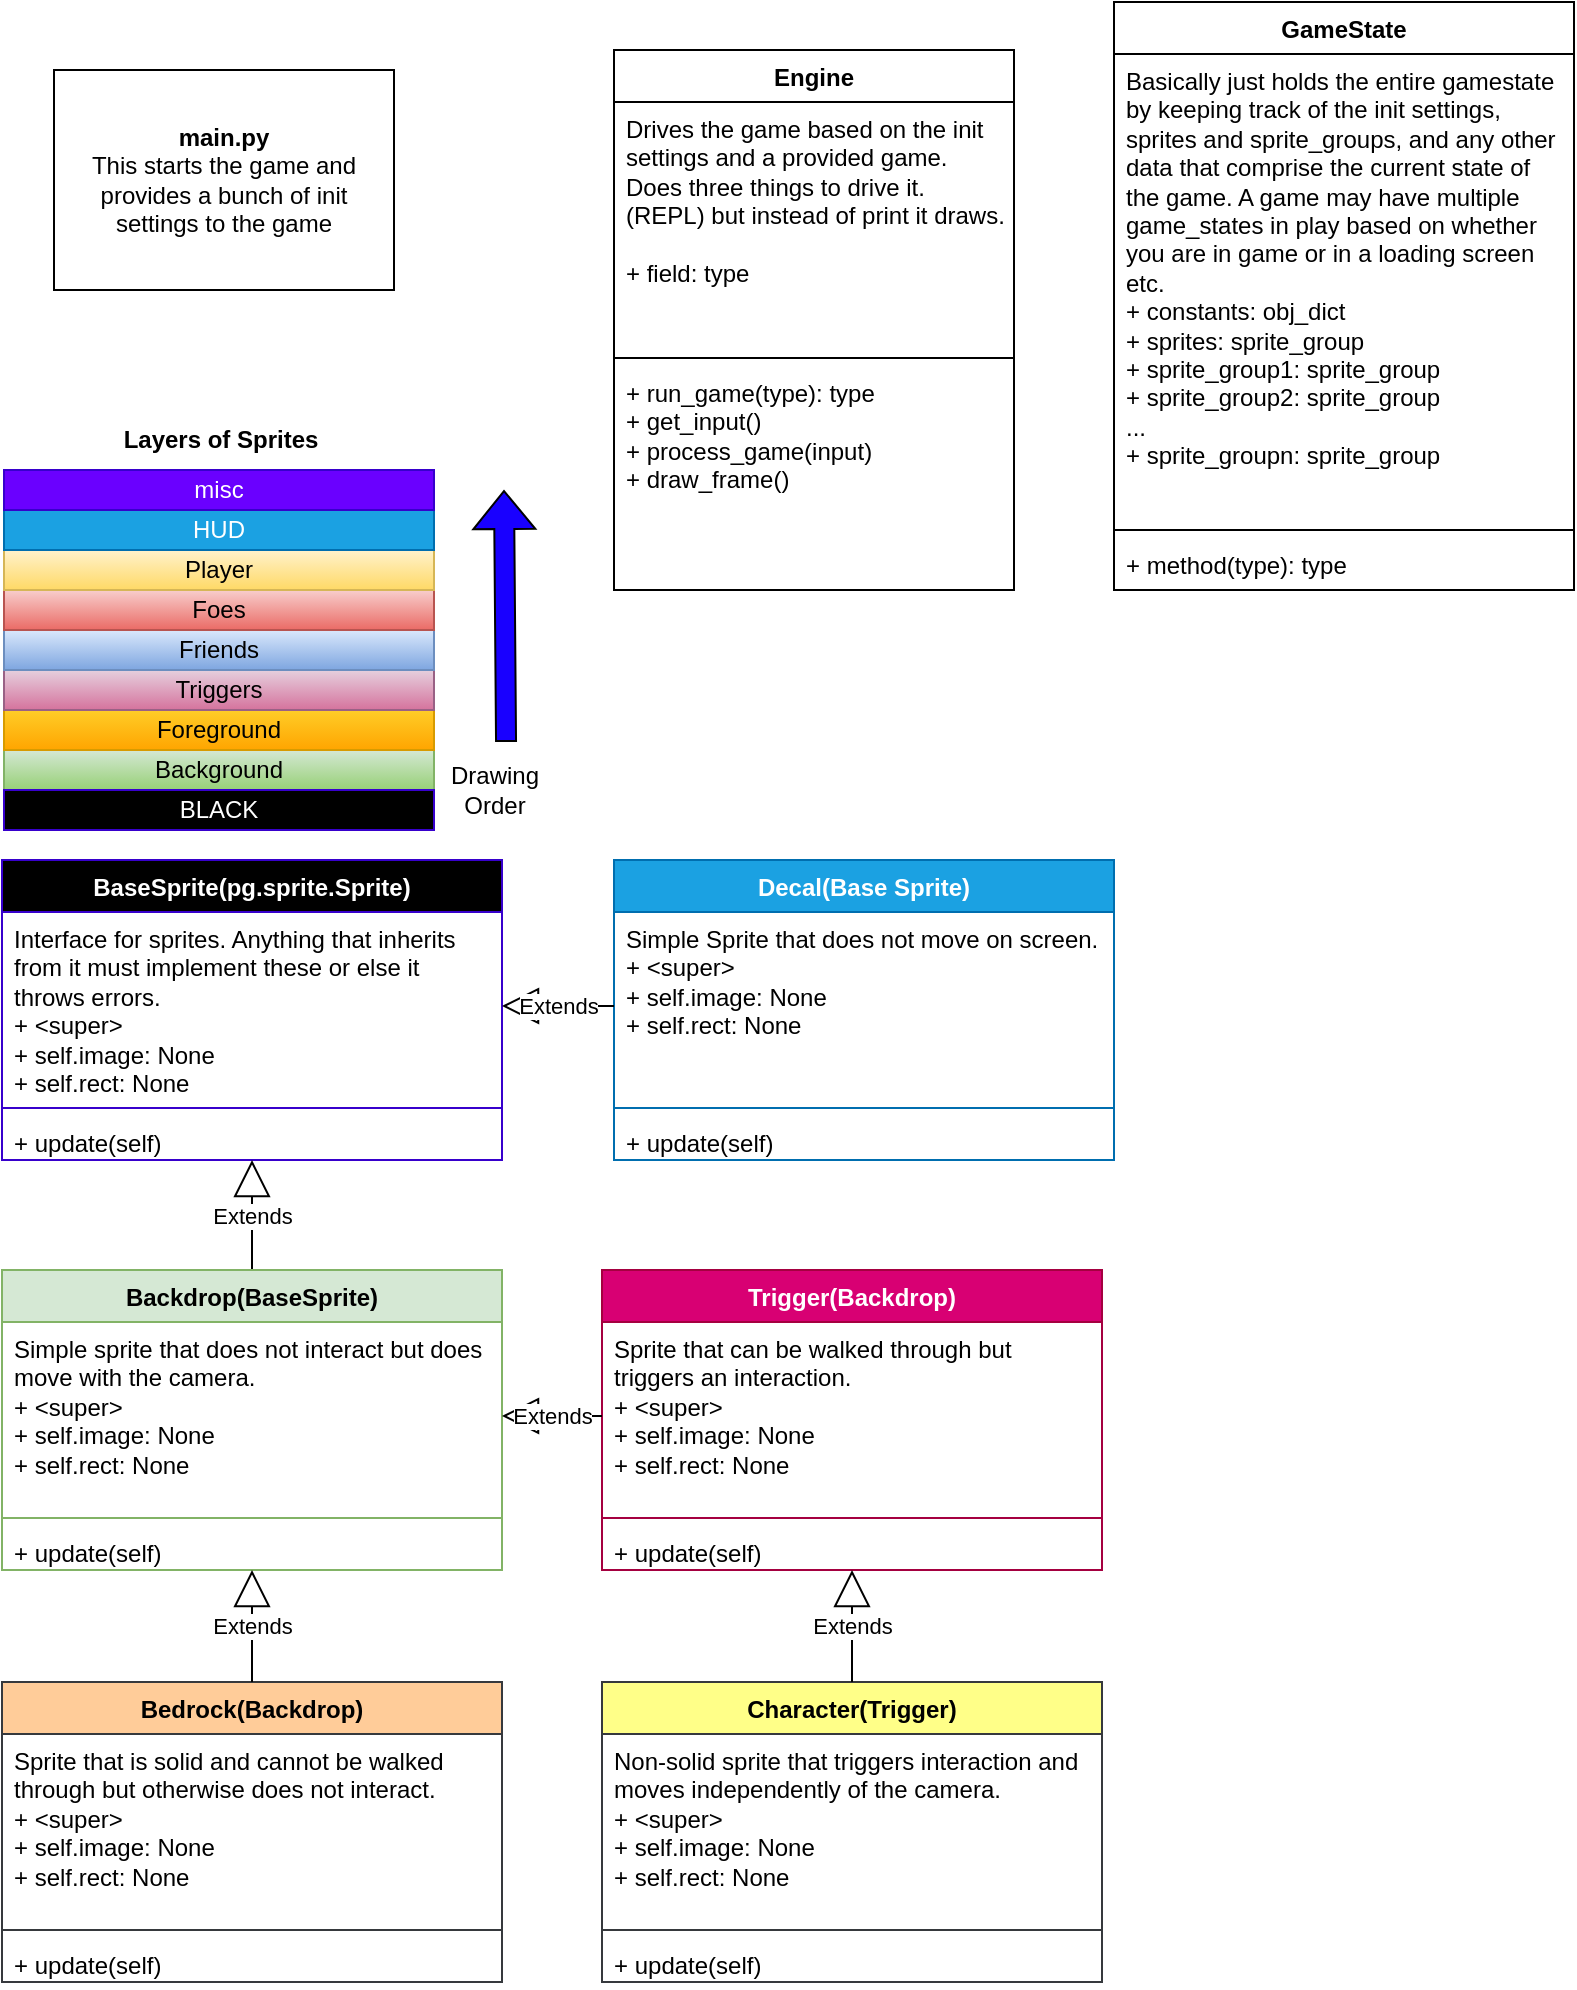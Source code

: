 <mxfile version="22.0.3" type="device">
  <diagram id="nt2FqM-ZqH1bGFiQBt51" name="Page-1">
    <mxGraphModel dx="1434" dy="844" grid="1" gridSize="10" guides="1" tooltips="1" connect="1" arrows="1" fold="1" page="1" pageScale="1" pageWidth="850" pageHeight="1100" math="0" shadow="0">
      <root>
        <mxCell id="0" />
        <mxCell id="1" parent="0" />
        <mxCell id="0t4l3zZa5UsUITrTezZo-1" value="&lt;b&gt;main.py&lt;/b&gt;&lt;br&gt;This starts the game and provides a bunch of init settings to the game" style="html=1;whiteSpace=wrap;" parent="1" vertex="1">
          <mxGeometry x="50" y="60" width="170" height="110" as="geometry" />
        </mxCell>
        <mxCell id="0t4l3zZa5UsUITrTezZo-2" value="GameState" style="swimlane;fontStyle=1;align=center;verticalAlign=top;childLayout=stackLayout;horizontal=1;startSize=26;horizontalStack=0;resizeParent=1;resizeParentMax=0;resizeLast=0;collapsible=1;marginBottom=0;whiteSpace=wrap;html=1;" parent="1" vertex="1">
          <mxGeometry x="580" y="26" width="230" height="294" as="geometry">
            <mxRectangle x="210" y="280" width="100" height="30" as="alternateBounds" />
          </mxGeometry>
        </mxCell>
        <mxCell id="0t4l3zZa5UsUITrTezZo-3" value="Basically just holds the entire gamestate by keeping track of the init settings, sprites and sprite_groups, and any other data that comprise the current state of the game. A game may have multiple game_states in play based on whether you are in game or in a loading screen etc.&lt;br&gt;+ constants: obj_dict&lt;br&gt;+ sprites: sprite_group&lt;br&gt;+ sprite_group1: sprite_group&lt;br&gt;+ sprite_group2: sprite_group&lt;br&gt;...&lt;br&gt;+ sprite_groupn: sprite_group" style="text;strokeColor=none;fillColor=none;align=left;verticalAlign=top;spacingLeft=4;spacingRight=4;overflow=hidden;rotatable=0;points=[[0,0.5],[1,0.5]];portConstraint=eastwest;whiteSpace=wrap;html=1;" parent="0t4l3zZa5UsUITrTezZo-2" vertex="1">
          <mxGeometry y="26" width="230" height="234" as="geometry" />
        </mxCell>
        <mxCell id="0t4l3zZa5UsUITrTezZo-4" value="" style="line;strokeWidth=1;fillColor=none;align=left;verticalAlign=middle;spacingTop=-1;spacingLeft=3;spacingRight=3;rotatable=0;labelPosition=right;points=[];portConstraint=eastwest;strokeColor=inherit;" parent="0t4l3zZa5UsUITrTezZo-2" vertex="1">
          <mxGeometry y="260" width="230" height="8" as="geometry" />
        </mxCell>
        <mxCell id="0t4l3zZa5UsUITrTezZo-5" value="+ method(type): type" style="text;strokeColor=none;fillColor=none;align=left;verticalAlign=top;spacingLeft=4;spacingRight=4;overflow=hidden;rotatable=0;points=[[0,0.5],[1,0.5]];portConstraint=eastwest;whiteSpace=wrap;html=1;" parent="0t4l3zZa5UsUITrTezZo-2" vertex="1">
          <mxGeometry y="268" width="230" height="26" as="geometry" />
        </mxCell>
        <mxCell id="0t4l3zZa5UsUITrTezZo-6" value="Engine" style="swimlane;fontStyle=1;align=center;verticalAlign=top;childLayout=stackLayout;horizontal=1;startSize=26;horizontalStack=0;resizeParent=1;resizeParentMax=0;resizeLast=0;collapsible=1;marginBottom=0;whiteSpace=wrap;html=1;" parent="1" vertex="1">
          <mxGeometry x="330" y="50" width="200" height="270" as="geometry" />
        </mxCell>
        <mxCell id="0t4l3zZa5UsUITrTezZo-7" value="Drives the game based on the init settings and a provided game.&lt;br&gt;Does three things to drive it. (REPL) but instead of print it draws.&lt;br&gt;&lt;br&gt;+ field: type" style="text;strokeColor=none;fillColor=none;align=left;verticalAlign=top;spacingLeft=4;spacingRight=4;overflow=hidden;rotatable=0;points=[[0,0.5],[1,0.5]];portConstraint=eastwest;whiteSpace=wrap;html=1;" parent="0t4l3zZa5UsUITrTezZo-6" vertex="1">
          <mxGeometry y="26" width="200" height="124" as="geometry" />
        </mxCell>
        <mxCell id="0t4l3zZa5UsUITrTezZo-8" value="" style="line;strokeWidth=1;fillColor=none;align=left;verticalAlign=middle;spacingTop=-1;spacingLeft=3;spacingRight=3;rotatable=0;labelPosition=right;points=[];portConstraint=eastwest;strokeColor=inherit;" parent="0t4l3zZa5UsUITrTezZo-6" vertex="1">
          <mxGeometry y="150" width="200" height="8" as="geometry" />
        </mxCell>
        <mxCell id="0t4l3zZa5UsUITrTezZo-9" value="+ run_game(type): type&lt;br&gt;+ get_input()&lt;br&gt;+ process_game(input)&lt;br&gt;+ draw_frame()" style="text;strokeColor=none;fillColor=none;align=left;verticalAlign=top;spacingLeft=4;spacingRight=4;overflow=hidden;rotatable=0;points=[[0,0.5],[1,0.5]];portConstraint=eastwest;whiteSpace=wrap;html=1;" parent="0t4l3zZa5UsUITrTezZo-6" vertex="1">
          <mxGeometry y="158" width="200" height="112" as="geometry" />
        </mxCell>
        <mxCell id="2zE0VPBgmBpupBeoWlO_-5" value="BaseSprite(pg.sprite.Sprite)" style="swimlane;fontStyle=1;align=center;verticalAlign=top;childLayout=stackLayout;horizontal=1;startSize=26;horizontalStack=0;resizeParent=1;resizeParentMax=0;resizeLast=0;collapsible=1;marginBottom=0;whiteSpace=wrap;html=1;fillColor=#000000;fontColor=#ffffff;strokeColor=#3700CC;" vertex="1" parent="1">
          <mxGeometry x="24" y="455" width="250" height="150" as="geometry">
            <mxRectangle x="24" y="455" width="200" height="30" as="alternateBounds" />
          </mxGeometry>
        </mxCell>
        <mxCell id="2zE0VPBgmBpupBeoWlO_-6" value="Interface for sprites. Anything that inherits from it must implement these or else it throws errors.&lt;br&gt;+ &amp;lt;super&amp;gt;&lt;br&gt;+ self.image: None&lt;br&gt;+ self.rect: None" style="text;strokeColor=none;fillColor=none;align=left;verticalAlign=top;spacingLeft=4;spacingRight=4;overflow=hidden;rotatable=0;points=[[0,0.5],[1,0.5]];portConstraint=eastwest;whiteSpace=wrap;html=1;" vertex="1" parent="2zE0VPBgmBpupBeoWlO_-5">
          <mxGeometry y="26" width="250" height="94" as="geometry" />
        </mxCell>
        <mxCell id="2zE0VPBgmBpupBeoWlO_-7" value="" style="line;strokeWidth=1;fillColor=none;align=left;verticalAlign=middle;spacingTop=-1;spacingLeft=3;spacingRight=3;rotatable=0;labelPosition=right;points=[];portConstraint=eastwest;strokeColor=inherit;" vertex="1" parent="2zE0VPBgmBpupBeoWlO_-5">
          <mxGeometry y="120" width="250" height="8" as="geometry" />
        </mxCell>
        <mxCell id="2zE0VPBgmBpupBeoWlO_-8" value="+ update(self)" style="text;strokeColor=none;fillColor=none;align=left;verticalAlign=top;spacingLeft=4;spacingRight=4;overflow=hidden;rotatable=0;points=[[0,0.5],[1,0.5]];portConstraint=eastwest;whiteSpace=wrap;html=1;" vertex="1" parent="2zE0VPBgmBpupBeoWlO_-5">
          <mxGeometry y="128" width="250" height="22" as="geometry" />
        </mxCell>
        <mxCell id="2zE0VPBgmBpupBeoWlO_-10" value="Background" style="html=1;whiteSpace=wrap;fillColor=#d5e8d4;gradientColor=#97d077;strokeColor=#82b366;" vertex="1" parent="1">
          <mxGeometry x="25" y="400" width="215" height="20" as="geometry" />
        </mxCell>
        <mxCell id="2zE0VPBgmBpupBeoWlO_-11" value="Layers of Sprites" style="text;html=1;align=center;verticalAlign=middle;resizable=0;points=[];autosize=1;strokeColor=none;fillColor=none;fontStyle=1" vertex="1" parent="1">
          <mxGeometry x="72.5" y="230" width="120" height="30" as="geometry" />
        </mxCell>
        <mxCell id="2zE0VPBgmBpupBeoWlO_-12" value="BLACK" style="html=1;whiteSpace=wrap;fillColor=#000000;strokeColor=#3700CC;fontColor=#ffffff;" vertex="1" parent="1">
          <mxGeometry x="25" y="420" width="215" height="20" as="geometry" />
        </mxCell>
        <mxCell id="2zE0VPBgmBpupBeoWlO_-13" value="Foreground" style="html=1;whiteSpace=wrap;fillColor=#ffcd28;gradientColor=#ffa500;strokeColor=#d79b00;" vertex="1" parent="1">
          <mxGeometry x="25" y="380" width="215" height="20" as="geometry" />
        </mxCell>
        <mxCell id="2zE0VPBgmBpupBeoWlO_-16" value="Triggers" style="html=1;whiteSpace=wrap;fillColor=#e6d0de;gradientColor=#d5739d;strokeColor=#996185;" vertex="1" parent="1">
          <mxGeometry x="25" y="360" width="215" height="20" as="geometry" />
        </mxCell>
        <mxCell id="2zE0VPBgmBpupBeoWlO_-17" value="Friends" style="html=1;whiteSpace=wrap;fillColor=#dae8fc;gradientColor=#7ea6e0;strokeColor=#6c8ebf;" vertex="1" parent="1">
          <mxGeometry x="25" y="340" width="215" height="20" as="geometry" />
        </mxCell>
        <mxCell id="2zE0VPBgmBpupBeoWlO_-18" value="Foes" style="html=1;whiteSpace=wrap;fillColor=#f8cecc;gradientColor=#ea6b66;strokeColor=#b85450;" vertex="1" parent="1">
          <mxGeometry x="25" y="320" width="215" height="20" as="geometry" />
        </mxCell>
        <mxCell id="2zE0VPBgmBpupBeoWlO_-19" value="Player" style="html=1;whiteSpace=wrap;fillColor=#fff2cc;gradientColor=#ffd966;strokeColor=#d6b656;" vertex="1" parent="1">
          <mxGeometry x="25" y="300" width="215" height="20" as="geometry" />
        </mxCell>
        <mxCell id="2zE0VPBgmBpupBeoWlO_-20" value="HUD" style="html=1;whiteSpace=wrap;fillColor=#1ba1e2;strokeColor=#006EAF;fontColor=#ffffff;" vertex="1" parent="1">
          <mxGeometry x="25" y="280" width="215" height="20" as="geometry" />
        </mxCell>
        <mxCell id="2zE0VPBgmBpupBeoWlO_-21" value="misc" style="html=1;whiteSpace=wrap;fillColor=#6a00ff;strokeColor=#3700CC;fontColor=#ffffff;" vertex="1" parent="1">
          <mxGeometry x="25" y="260" width="215" height="20" as="geometry" />
        </mxCell>
        <mxCell id="2zE0VPBgmBpupBeoWlO_-22" value="" style="shape=flexArrow;endArrow=classic;html=1;rounded=0;fillColor=#1900FF;exitX=0.586;exitY=-0.1;exitDx=0;exitDy=0;exitPerimeter=0;" edge="1" parent="1" source="2zE0VPBgmBpupBeoWlO_-23">
          <mxGeometry width="50" height="50" relative="1" as="geometry">
            <mxPoint x="270" y="400" as="sourcePoint" />
            <mxPoint x="275" y="270" as="targetPoint" />
          </mxGeometry>
        </mxCell>
        <mxCell id="2zE0VPBgmBpupBeoWlO_-23" value="Drawing&lt;br&gt;Order" style="text;html=1;align=center;verticalAlign=middle;resizable=0;points=[];autosize=1;strokeColor=none;fillColor=none;" vertex="1" parent="1">
          <mxGeometry x="235" y="400" width="70" height="40" as="geometry" />
        </mxCell>
        <mxCell id="2zE0VPBgmBpupBeoWlO_-25" value="Extends" style="endArrow=block;endSize=16;endFill=0;html=1;rounded=0;exitX=0.5;exitY=0;exitDx=0;exitDy=0;entryX=0.5;entryY=1;entryDx=0;entryDy=0;" edge="1" parent="1" source="2zE0VPBgmBpupBeoWlO_-38" target="2zE0VPBgmBpupBeoWlO_-5">
          <mxGeometry width="160" relative="1" as="geometry">
            <mxPoint x="146" y="663" as="sourcePoint" />
            <mxPoint x="320" y="610" as="targetPoint" />
          </mxGeometry>
        </mxCell>
        <mxCell id="2zE0VPBgmBpupBeoWlO_-34" value="Bedrock(Backdrop)" style="swimlane;fontStyle=1;align=center;verticalAlign=top;childLayout=stackLayout;horizontal=1;startSize=26;horizontalStack=0;resizeParent=1;resizeParentMax=0;resizeLast=0;collapsible=1;marginBottom=0;whiteSpace=wrap;html=1;fillColor=#ffcc99;strokeColor=#36393d;" vertex="1" parent="1">
          <mxGeometry x="24" y="866" width="250" height="150" as="geometry">
            <mxRectangle x="340" y="420" width="200" height="30" as="alternateBounds" />
          </mxGeometry>
        </mxCell>
        <mxCell id="2zE0VPBgmBpupBeoWlO_-35" value="Sprite that is solid and cannot be walked through but otherwise does not interact.&lt;br&gt;+ &amp;lt;super&amp;gt;&lt;br&gt;+ self.image: None&lt;br&gt;+ self.rect: None" style="text;strokeColor=none;fillColor=none;align=left;verticalAlign=top;spacingLeft=4;spacingRight=4;overflow=hidden;rotatable=0;points=[[0,0.5],[1,0.5]];portConstraint=eastwest;whiteSpace=wrap;html=1;" vertex="1" parent="2zE0VPBgmBpupBeoWlO_-34">
          <mxGeometry y="26" width="250" height="94" as="geometry" />
        </mxCell>
        <mxCell id="2zE0VPBgmBpupBeoWlO_-36" value="" style="line;strokeWidth=1;fillColor=none;align=left;verticalAlign=middle;spacingTop=-1;spacingLeft=3;spacingRight=3;rotatable=0;labelPosition=right;points=[];portConstraint=eastwest;strokeColor=inherit;" vertex="1" parent="2zE0VPBgmBpupBeoWlO_-34">
          <mxGeometry y="120" width="250" height="8" as="geometry" />
        </mxCell>
        <mxCell id="2zE0VPBgmBpupBeoWlO_-37" value="+ update(self)" style="text;strokeColor=none;fillColor=none;align=left;verticalAlign=top;spacingLeft=4;spacingRight=4;overflow=hidden;rotatable=0;points=[[0,0.5],[1,0.5]];portConstraint=eastwest;whiteSpace=wrap;html=1;" vertex="1" parent="2zE0VPBgmBpupBeoWlO_-34">
          <mxGeometry y="128" width="250" height="22" as="geometry" />
        </mxCell>
        <mxCell id="2zE0VPBgmBpupBeoWlO_-38" value="Backdrop(BaseSprite)" style="swimlane;fontStyle=1;align=center;verticalAlign=top;childLayout=stackLayout;horizontal=1;startSize=26;horizontalStack=0;resizeParent=1;resizeParentMax=0;resizeLast=0;collapsible=1;marginBottom=0;whiteSpace=wrap;html=1;fillColor=#d5e8d4;strokeColor=#82b366;" vertex="1" parent="1">
          <mxGeometry x="24" y="660" width="250" height="150" as="geometry">
            <mxRectangle x="320" y="550" width="200" height="30" as="alternateBounds" />
          </mxGeometry>
        </mxCell>
        <mxCell id="2zE0VPBgmBpupBeoWlO_-39" value="Simple sprite that does not interact but does move with the camera.&lt;br&gt;+ &amp;lt;super&amp;gt;&lt;br&gt;+ self.image: None&lt;br&gt;+ self.rect: None" style="text;strokeColor=none;fillColor=none;align=left;verticalAlign=top;spacingLeft=4;spacingRight=4;overflow=hidden;rotatable=0;points=[[0,0.5],[1,0.5]];portConstraint=eastwest;whiteSpace=wrap;html=1;" vertex="1" parent="2zE0VPBgmBpupBeoWlO_-38">
          <mxGeometry y="26" width="250" height="94" as="geometry" />
        </mxCell>
        <mxCell id="2zE0VPBgmBpupBeoWlO_-40" value="" style="line;strokeWidth=1;fillColor=none;align=left;verticalAlign=middle;spacingTop=-1;spacingLeft=3;spacingRight=3;rotatable=0;labelPosition=right;points=[];portConstraint=eastwest;strokeColor=inherit;" vertex="1" parent="2zE0VPBgmBpupBeoWlO_-38">
          <mxGeometry y="120" width="250" height="8" as="geometry" />
        </mxCell>
        <mxCell id="2zE0VPBgmBpupBeoWlO_-41" value="+ update(self)" style="text;strokeColor=none;fillColor=none;align=left;verticalAlign=top;spacingLeft=4;spacingRight=4;overflow=hidden;rotatable=0;points=[[0,0.5],[1,0.5]];portConstraint=eastwest;whiteSpace=wrap;html=1;" vertex="1" parent="2zE0VPBgmBpupBeoWlO_-38">
          <mxGeometry y="128" width="250" height="22" as="geometry" />
        </mxCell>
        <mxCell id="2zE0VPBgmBpupBeoWlO_-42" value="Extends" style="endArrow=block;endSize=16;endFill=0;html=1;rounded=0;exitX=0.5;exitY=0;exitDx=0;exitDy=0;entryX=0.5;entryY=1;entryDx=0;entryDy=0;" edge="1" parent="1" source="2zE0VPBgmBpupBeoWlO_-34" target="2zE0VPBgmBpupBeoWlO_-38">
          <mxGeometry width="160" relative="1" as="geometry">
            <mxPoint x="134" y="740" as="sourcePoint" />
            <mxPoint x="294" y="830" as="targetPoint" />
          </mxGeometry>
        </mxCell>
        <mxCell id="2zE0VPBgmBpupBeoWlO_-43" value="Trigger(Backdrop)" style="swimlane;fontStyle=1;align=center;verticalAlign=top;childLayout=stackLayout;horizontal=1;startSize=26;horizontalStack=0;resizeParent=1;resizeParentMax=0;resizeLast=0;collapsible=1;marginBottom=0;whiteSpace=wrap;html=1;fillColor=#d80073;fontColor=#ffffff;strokeColor=#A50040;" vertex="1" parent="1">
          <mxGeometry x="324" y="660" width="250" height="150" as="geometry">
            <mxRectangle x="324" y="660" width="200" height="30" as="alternateBounds" />
          </mxGeometry>
        </mxCell>
        <mxCell id="2zE0VPBgmBpupBeoWlO_-44" value="Sprite that can be walked through but triggers an interaction.&lt;br&gt;+ &amp;lt;super&amp;gt;&lt;br&gt;+ self.image: None&lt;br&gt;+ self.rect: None" style="text;strokeColor=none;fillColor=none;align=left;verticalAlign=top;spacingLeft=4;spacingRight=4;overflow=hidden;rotatable=0;points=[[0,0.5],[1,0.5]];portConstraint=eastwest;whiteSpace=wrap;html=1;" vertex="1" parent="2zE0VPBgmBpupBeoWlO_-43">
          <mxGeometry y="26" width="250" height="94" as="geometry" />
        </mxCell>
        <mxCell id="2zE0VPBgmBpupBeoWlO_-45" value="" style="line;strokeWidth=1;fillColor=none;align=left;verticalAlign=middle;spacingTop=-1;spacingLeft=3;spacingRight=3;rotatable=0;labelPosition=right;points=[];portConstraint=eastwest;strokeColor=inherit;" vertex="1" parent="2zE0VPBgmBpupBeoWlO_-43">
          <mxGeometry y="120" width="250" height="8" as="geometry" />
        </mxCell>
        <mxCell id="2zE0VPBgmBpupBeoWlO_-46" value="+ update(self)" style="text;strokeColor=none;fillColor=none;align=left;verticalAlign=top;spacingLeft=4;spacingRight=4;overflow=hidden;rotatable=0;points=[[0,0.5],[1,0.5]];portConstraint=eastwest;whiteSpace=wrap;html=1;" vertex="1" parent="2zE0VPBgmBpupBeoWlO_-43">
          <mxGeometry y="128" width="250" height="22" as="geometry" />
        </mxCell>
        <mxCell id="2zE0VPBgmBpupBeoWlO_-47" value="Extends" style="endArrow=block;endSize=16;endFill=0;html=1;rounded=0;exitX=0;exitY=0.5;exitDx=0;exitDy=0;entryX=1;entryY=0.5;entryDx=0;entryDy=0;" edge="1" parent="1" source="2zE0VPBgmBpupBeoWlO_-44" target="2zE0VPBgmBpupBeoWlO_-39">
          <mxGeometry width="160" relative="1" as="geometry">
            <mxPoint x="159" y="890" as="sourcePoint" />
            <mxPoint x="159" y="820" as="targetPoint" />
          </mxGeometry>
        </mxCell>
        <mxCell id="2zE0VPBgmBpupBeoWlO_-48" value="Character(Trigger)" style="swimlane;fontStyle=1;align=center;verticalAlign=top;childLayout=stackLayout;horizontal=1;startSize=26;horizontalStack=0;resizeParent=1;resizeParentMax=0;resizeLast=0;collapsible=1;marginBottom=0;whiteSpace=wrap;html=1;fillColor=#ffff88;strokeColor=#36393d;" vertex="1" parent="1">
          <mxGeometry x="324" y="866" width="250" height="150" as="geometry">
            <mxRectangle x="340" y="420" width="200" height="30" as="alternateBounds" />
          </mxGeometry>
        </mxCell>
        <mxCell id="2zE0VPBgmBpupBeoWlO_-49" value="Non-solid sprite that triggers interaction and moves independently of the camera.&lt;br&gt;+ &amp;lt;super&amp;gt;&lt;br&gt;+ self.image: None&lt;br&gt;+ self.rect: None" style="text;strokeColor=none;fillColor=none;align=left;verticalAlign=top;spacingLeft=4;spacingRight=4;overflow=hidden;rotatable=0;points=[[0,0.5],[1,0.5]];portConstraint=eastwest;whiteSpace=wrap;html=1;" vertex="1" parent="2zE0VPBgmBpupBeoWlO_-48">
          <mxGeometry y="26" width="250" height="94" as="geometry" />
        </mxCell>
        <mxCell id="2zE0VPBgmBpupBeoWlO_-50" value="" style="line;strokeWidth=1;fillColor=none;align=left;verticalAlign=middle;spacingTop=-1;spacingLeft=3;spacingRight=3;rotatable=0;labelPosition=right;points=[];portConstraint=eastwest;strokeColor=inherit;" vertex="1" parent="2zE0VPBgmBpupBeoWlO_-48">
          <mxGeometry y="120" width="250" height="8" as="geometry" />
        </mxCell>
        <mxCell id="2zE0VPBgmBpupBeoWlO_-51" value="+ update(self)" style="text;strokeColor=none;fillColor=none;align=left;verticalAlign=top;spacingLeft=4;spacingRight=4;overflow=hidden;rotatable=0;points=[[0,0.5],[1,0.5]];portConstraint=eastwest;whiteSpace=wrap;html=1;" vertex="1" parent="2zE0VPBgmBpupBeoWlO_-48">
          <mxGeometry y="128" width="250" height="22" as="geometry" />
        </mxCell>
        <mxCell id="2zE0VPBgmBpupBeoWlO_-52" value="Extends" style="endArrow=block;endSize=16;endFill=0;html=1;rounded=0;exitX=0.5;exitY=0;exitDx=0;exitDy=0;entryX=0.5;entryY=1;entryDx=0;entryDy=0;" edge="1" parent="1" source="2zE0VPBgmBpupBeoWlO_-48" target="2zE0VPBgmBpupBeoWlO_-43">
          <mxGeometry width="160" relative="1" as="geometry">
            <mxPoint x="159" y="876" as="sourcePoint" />
            <mxPoint x="430" y="840" as="targetPoint" />
          </mxGeometry>
        </mxCell>
        <mxCell id="2zE0VPBgmBpupBeoWlO_-54" value="Decal(Base Sprite)" style="swimlane;fontStyle=1;align=center;verticalAlign=top;childLayout=stackLayout;horizontal=1;startSize=26;horizontalStack=0;resizeParent=1;resizeParentMax=0;resizeLast=0;collapsible=1;marginBottom=0;whiteSpace=wrap;html=1;fillColor=#1ba1e2;fontColor=#ffffff;strokeColor=#006EAF;" vertex="1" parent="1">
          <mxGeometry x="330" y="455" width="250" height="150" as="geometry">
            <mxRectangle x="24" y="455" width="200" height="30" as="alternateBounds" />
          </mxGeometry>
        </mxCell>
        <mxCell id="2zE0VPBgmBpupBeoWlO_-55" value="Simple Sprite that does not move on screen.&lt;br&gt;+ &amp;lt;super&amp;gt;&lt;br&gt;+ self.image: None&lt;br&gt;+ self.rect: None" style="text;strokeColor=none;fillColor=none;align=left;verticalAlign=top;spacingLeft=4;spacingRight=4;overflow=hidden;rotatable=0;points=[[0,0.5],[1,0.5]];portConstraint=eastwest;whiteSpace=wrap;html=1;" vertex="1" parent="2zE0VPBgmBpupBeoWlO_-54">
          <mxGeometry y="26" width="250" height="94" as="geometry" />
        </mxCell>
        <mxCell id="2zE0VPBgmBpupBeoWlO_-56" value="" style="line;strokeWidth=1;fillColor=none;align=left;verticalAlign=middle;spacingTop=-1;spacingLeft=3;spacingRight=3;rotatable=0;labelPosition=right;points=[];portConstraint=eastwest;strokeColor=inherit;" vertex="1" parent="2zE0VPBgmBpupBeoWlO_-54">
          <mxGeometry y="120" width="250" height="8" as="geometry" />
        </mxCell>
        <mxCell id="2zE0VPBgmBpupBeoWlO_-57" value="+ update(self)" style="text;strokeColor=none;fillColor=none;align=left;verticalAlign=top;spacingLeft=4;spacingRight=4;overflow=hidden;rotatable=0;points=[[0,0.5],[1,0.5]];portConstraint=eastwest;whiteSpace=wrap;html=1;" vertex="1" parent="2zE0VPBgmBpupBeoWlO_-54">
          <mxGeometry y="128" width="250" height="22" as="geometry" />
        </mxCell>
        <mxCell id="2zE0VPBgmBpupBeoWlO_-58" value="Extends" style="endArrow=block;endSize=16;endFill=0;html=1;rounded=0;exitX=0;exitY=0.5;exitDx=0;exitDy=0;entryX=1;entryY=0.5;entryDx=0;entryDy=0;" edge="1" parent="1" source="2zE0VPBgmBpupBeoWlO_-55" target="2zE0VPBgmBpupBeoWlO_-6">
          <mxGeometry width="160" relative="1" as="geometry">
            <mxPoint x="334" y="743" as="sourcePoint" />
            <mxPoint x="680" y="540" as="targetPoint" />
          </mxGeometry>
        </mxCell>
      </root>
    </mxGraphModel>
  </diagram>
</mxfile>
